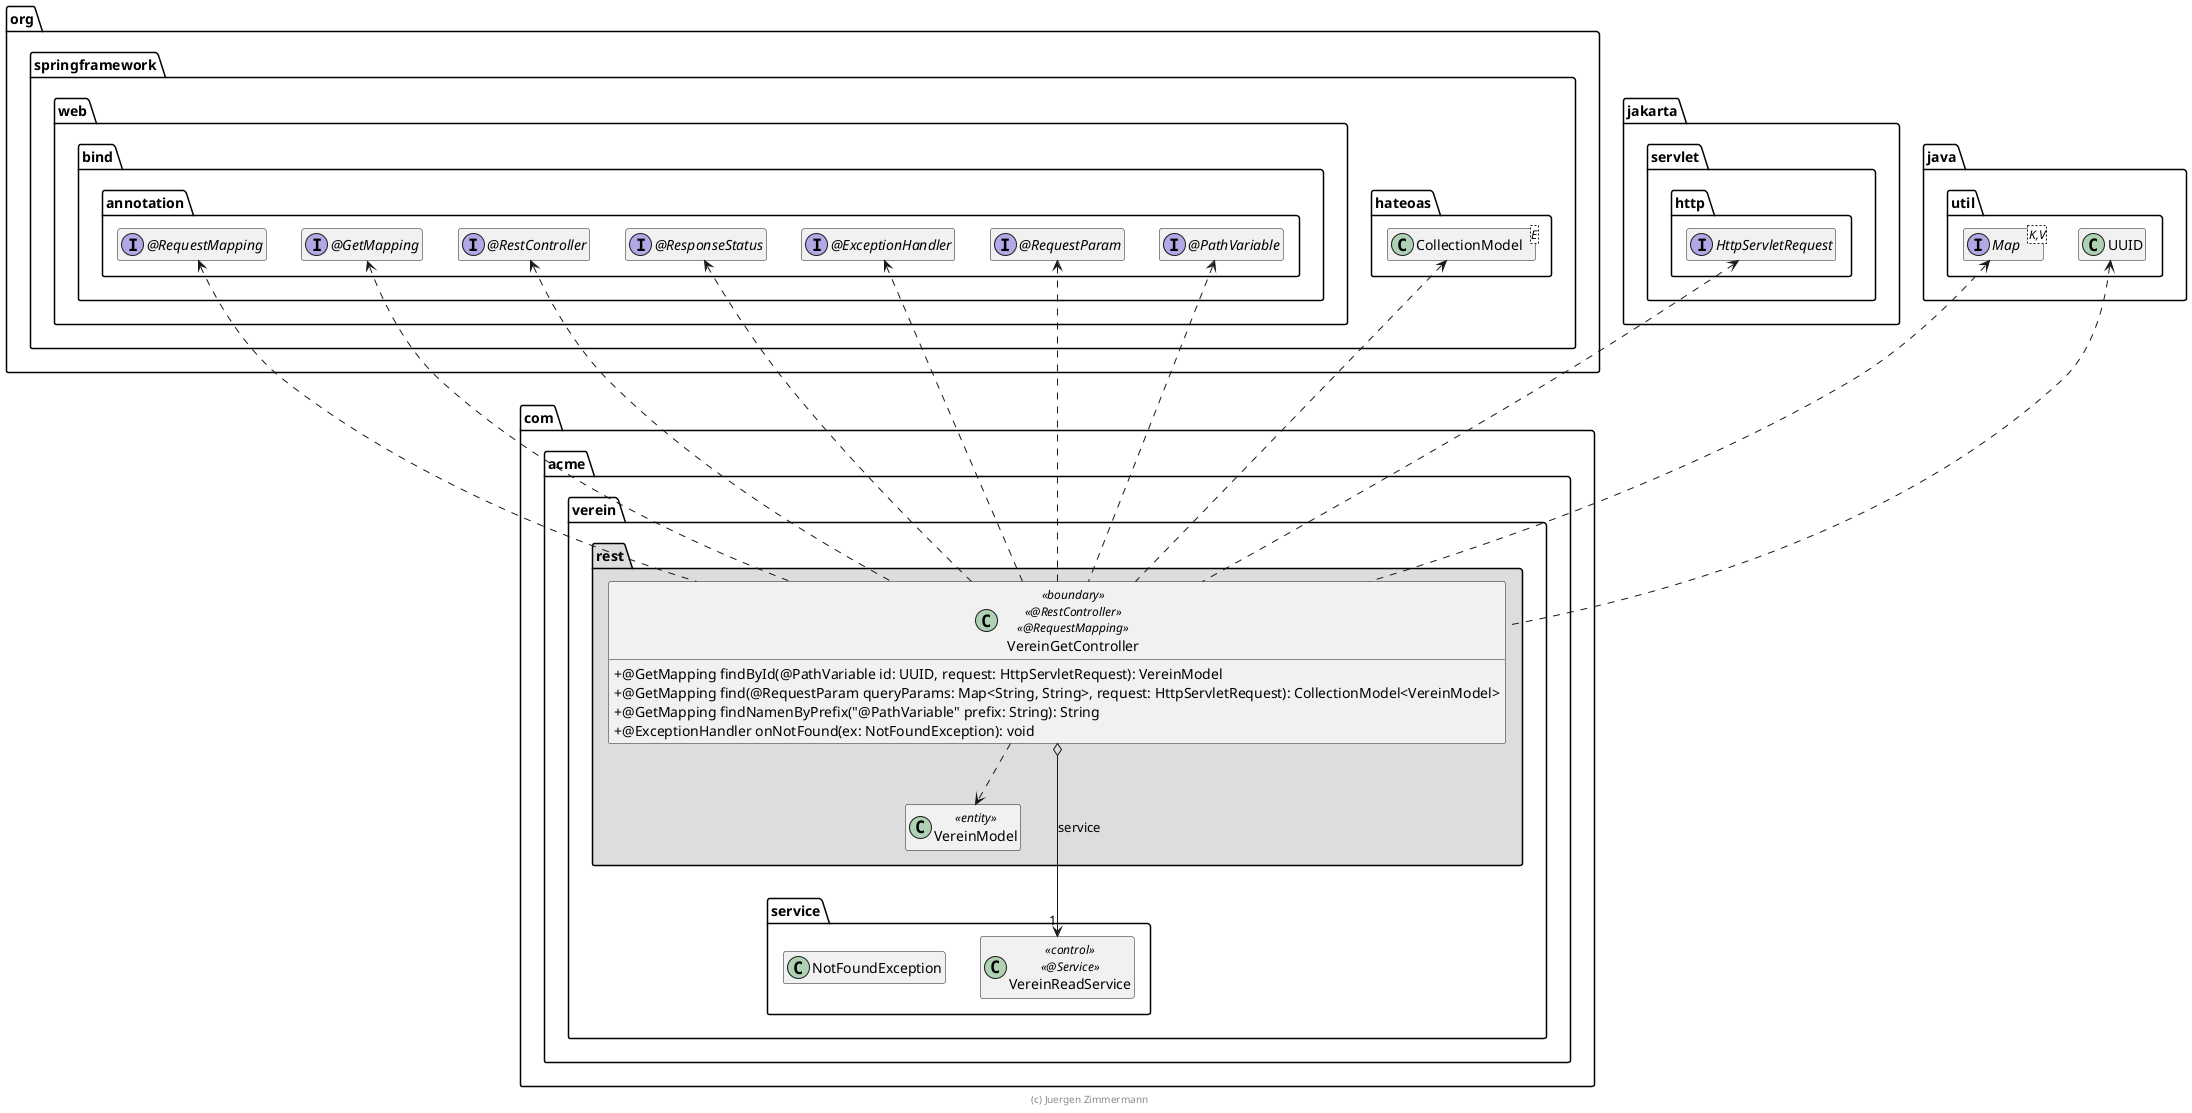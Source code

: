 ' Copyright (C) 2019 - present Juergen Zimmermann, Hochschule Karlsruhe
'
' This program is free software: you can redistribute it and/or modify
' it under the terms of the GNU General Public License as published by
' the Free Software Foundation, either version 3 of the License, or
' (at your option) any later version.
'
' This program is distributed in the hope that it will be useful,
' but WITHOUT ANY WARRANTY; without even the implied warranty of
' MERCHANTABILITY or FITNESS FOR A PARTICULAR PURPOSE.  See the
' GNU General Public License for more details.
'
' You should have received a copy of the GNU General Public License
' along with this program.  If not, see <https://www.gnu.org/licenses/>.
@startuml VereinGetController

skinparam classAttributeIconSize 0

package org.springframework {
    package web.bind.annotation {
        interface "@PathVariable" as PathVariable
        interface "@RequestParam" as RequestParam
        interface "@ExceptionHandler" as ExceptionHandler
        interface "@ResponseStatus" as ResponseStatus
        interface "@RequestMapping" as RequestMapping
        interface "@GetMapping" as GetMapping
        interface "@RestController" as RestController

    }


    package hateoas {
        class CollectionModel<E>
    }
}

package jakarta.servlet.http {
    interface HttpServletRequest
}

package java.util {
    interface Map<K,V>
    class UUID
}

package com.acme.verein {
    package service {
        class VereinReadService << control >> << @Service >>
        class NotFoundException
    }

    package rest #DDDDDD {
        class VereinModel <<entity>>

        class VereinGetController << boundary >> << @RestController >> << @RequestMapping >> {
            + @GetMapping findById(@PathVariable id: UUID, request: HttpServletRequest): VereinModel
            + @GetMapping find(@RequestParam queryParams: Map<String, String>, request: HttpServletRequest): CollectionModel<VereinModel>
            + @GetMapping findNamenByPrefix("@PathVariable" prefix: String): String
            + @ExceptionHandler onNotFound(ex: NotFoundException): void
        }



        VereinGetController o--> "1" VereinReadService : service
        VereinGetController ..> VereinModel

        VereinGetController .up.> CollectionModel
        VereinGetController .up.> HttpServletRequest
        VereinGetController .up.> PathVariable
        VereinGetController .up.> RequestParam
        VereinGetController .up.> ExceptionHandler
        VereinGetController .up.> ResponseStatus
        VereinGetController .up.> RestController
        VereinGetController .up.> GetMapping
                VereinGetController .up.> RequestMapping




        VereinGetController .up.> UUID
        VereinGetController .up.> Map

        VereinModel .[hidden].> VereinReadService
    }
}

hide empty members

footer (c) Juergen Zimmermann

@enduml
